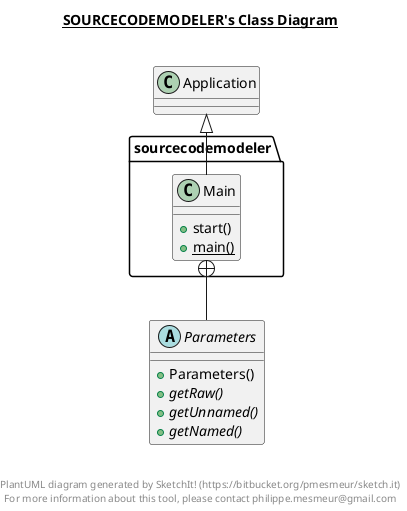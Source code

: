 @startuml

title __SOURCECODEMODELER's Class Diagram__\n

  package sourcecodemodeler {
    class Main {
        + start()
        {static} + main()
    }
  }
  

  abstract class Parameters {
      + Parameters()
      {abstract} + getRaw()
      {abstract} + getUnnamed()
      {abstract} + getNamed()
  }
  

  Main -up-|> Application
  Main +-down- Parameters


right footer


PlantUML diagram generated by SketchIt! (https://bitbucket.org/pmesmeur/sketch.it)
For more information about this tool, please contact philippe.mesmeur@gmail.com
endfooter

@enduml
